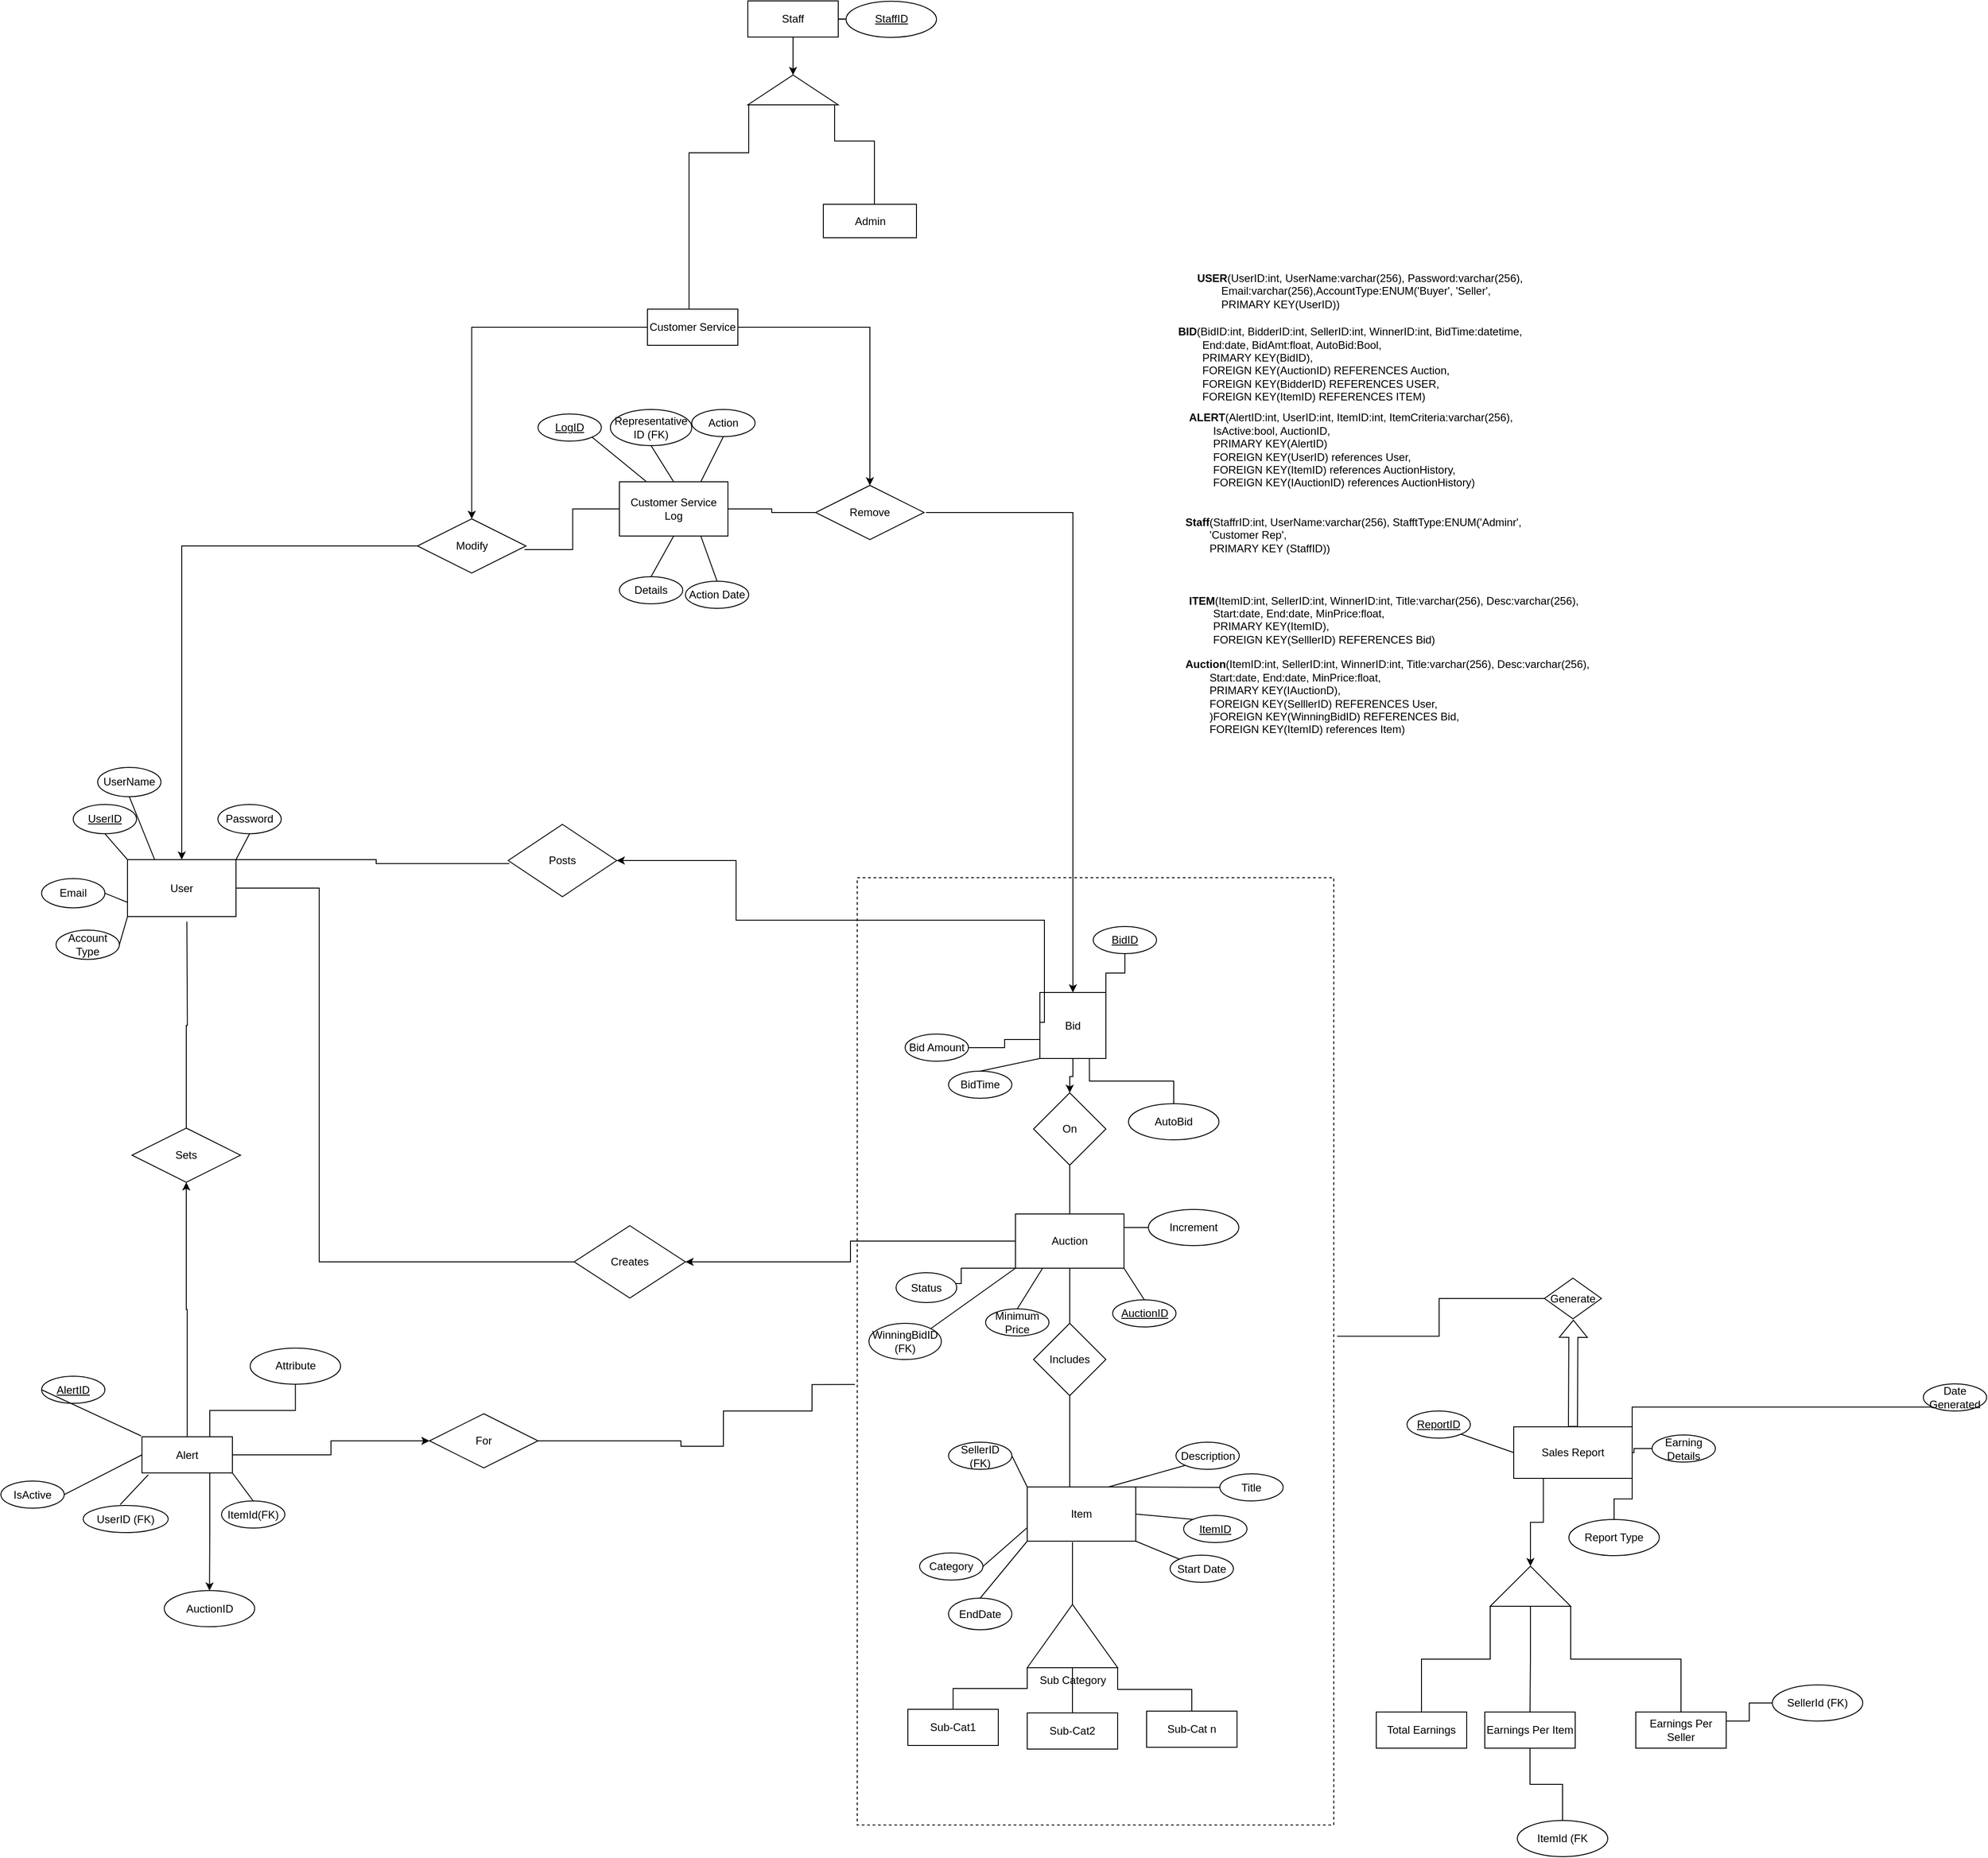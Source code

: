 <mxfile version="24.1.0" type="github">
  <diagram name="Page-1" id="uOJZ_3tTdW4th-i7hOvJ">
    <mxGraphModel dx="1429" dy="2563" grid="0" gridSize="10" guides="1" tooltips="1" connect="1" arrows="1" fold="1" page="1" pageScale="1" pageWidth="850" pageHeight="1100" math="0" shadow="0">
      <root>
        <mxCell id="0" />
        <mxCell id="1" parent="0" />
        <mxCell id="XEzbZRxbkvyP-NRLjkvZ-136" value="" style="verticalLabelPosition=bottom;verticalAlign=top;html=1;shape=mxgraph.basic.rect;fillColor2=none;strokeWidth=1;size=20;indent=5;fillColor=none;dashed=1;" parent="1" vertex="1">
          <mxGeometry x="310" y="-154" width="527" height="1048" as="geometry" />
        </mxCell>
        <mxCell id="j1qhZ2HC0AlBlO9P_FFu-2" style="edgeStyle=orthogonalEdgeStyle;rounded=0;orthogonalLoop=1;jettySize=auto;html=1;exitX=0.417;exitY=1.017;exitDx=0;exitDy=0;endArrow=none;endFill=0;entryX=0;entryY=0;entryDx=50;entryDy=0;entryPerimeter=0;exitPerimeter=0;" parent="1" source="BBo-fvt_Tt6ZGGIQ310o-14" target="j1qhZ2HC0AlBlO9P_FFu-5" edge="1">
          <mxGeometry relative="1" as="geometry">
            <mxPoint x="659" y="706" as="targetPoint" />
          </mxGeometry>
        </mxCell>
        <mxCell id="XEzbZRxbkvyP-NRLjkvZ-20" style="edgeStyle=orthogonalEdgeStyle;rounded=0;orthogonalLoop=1;jettySize=auto;html=1;exitX=0.5;exitY=0;exitDx=0;exitDy=0;entryX=0.5;entryY=1;entryDx=0;entryDy=0;endArrow=none;endFill=0;" parent="1" source="BBo-fvt_Tt6ZGGIQ310o-14" target="XEzbZRxbkvyP-NRLjkvZ-18" edge="1">
          <mxGeometry relative="1" as="geometry">
            <Array as="points">
              <mxPoint x="545" y="520" />
            </Array>
          </mxGeometry>
        </mxCell>
        <mxCell id="BBo-fvt_Tt6ZGGIQ310o-14" value="Item" style="rounded=0;whiteSpace=wrap;html=1;" parent="1" vertex="1">
          <mxGeometry x="498" y="520" width="120" height="60" as="geometry" />
        </mxCell>
        <mxCell id="XEzbZRxbkvyP-NRLjkvZ-17" style="edgeStyle=orthogonalEdgeStyle;rounded=0;orthogonalLoop=1;jettySize=auto;html=1;exitX=0.5;exitY=1;exitDx=0;exitDy=0;endArrow=none;endFill=0;" parent="1" source="BBo-fvt_Tt6ZGGIQ310o-16" target="XEzbZRxbkvyP-NRLjkvZ-18" edge="1">
          <mxGeometry relative="1" as="geometry">
            <mxPoint x="561" y="383" as="targetPoint" />
          </mxGeometry>
        </mxCell>
        <mxCell id="XEzbZRxbkvyP-NRLjkvZ-101" style="edgeStyle=orthogonalEdgeStyle;rounded=0;orthogonalLoop=1;jettySize=auto;html=1;exitX=0;exitY=0;exitDx=0;exitDy=0;endArrow=none;endFill=0;" parent="1" source="BBo-fvt_Tt6ZGGIQ310o-16" target="BBo-fvt_Tt6ZGGIQ310o-51" edge="1">
          <mxGeometry relative="1" as="geometry">
            <Array as="points">
              <mxPoint x="485" y="278" />
              <mxPoint x="425" y="278" />
              <mxPoint x="425" y="295" />
            </Array>
          </mxGeometry>
        </mxCell>
        <mxCell id="XEzbZRxbkvyP-NRLjkvZ-152" style="edgeStyle=orthogonalEdgeStyle;rounded=0;orthogonalLoop=1;jettySize=auto;html=1;exitX=1;exitY=0.25;exitDx=0;exitDy=0;endArrow=none;endFill=0;" parent="1" source="BBo-fvt_Tt6ZGGIQ310o-16" target="XEzbZRxbkvyP-NRLjkvZ-153" edge="1">
          <mxGeometry relative="1" as="geometry">
            <mxPoint x="682" y="233" as="targetPoint" />
          </mxGeometry>
        </mxCell>
        <mxCell id="XEzbZRxbkvyP-NRLjkvZ-159" style="edgeStyle=orthogonalEdgeStyle;rounded=0;orthogonalLoop=1;jettySize=auto;html=1;exitX=0;exitY=0.5;exitDx=0;exitDy=0;entryX=1;entryY=0.5;entryDx=0;entryDy=0;" parent="1" source="BBo-fvt_Tt6ZGGIQ310o-16" target="XEzbZRxbkvyP-NRLjkvZ-12" edge="1">
          <mxGeometry relative="1" as="geometry">
            <mxPoint x="132" y="284.667" as="targetPoint" />
          </mxGeometry>
        </mxCell>
        <mxCell id="BBo-fvt_Tt6ZGGIQ310o-16" value="Auction" style="rounded=0;whiteSpace=wrap;html=1;" parent="1" vertex="1">
          <mxGeometry x="485" y="218" width="120" height="60" as="geometry" />
        </mxCell>
        <mxCell id="XEzbZRxbkvyP-NRLjkvZ-130" style="edgeStyle=orthogonalEdgeStyle;rounded=0;orthogonalLoop=1;jettySize=auto;html=1;exitX=1;exitY=0.5;exitDx=0;exitDy=0;entryX=0;entryY=0.5;entryDx=0;entryDy=0;endArrow=none;endFill=0;" parent="1" source="BBo-fvt_Tt6ZGGIQ310o-19" target="XEzbZRxbkvyP-NRLjkvZ-73" edge="1">
          <mxGeometry relative="1" as="geometry" />
        </mxCell>
        <mxCell id="BBo-fvt_Tt6ZGGIQ310o-19" value="Customer Service Log" style="rounded=0;whiteSpace=wrap;html=1;" parent="1" vertex="1">
          <mxGeometry x="47" y="-592" width="120" height="60" as="geometry" />
        </mxCell>
        <mxCell id="XEzbZRxbkvyP-NRLjkvZ-105" style="edgeStyle=orthogonalEdgeStyle;rounded=0;orthogonalLoop=1;jettySize=auto;html=1;endArrow=none;endFill=0;exitX=1;exitY=1;exitDx=0;exitDy=0;" parent="1" source="BBo-fvt_Tt6ZGGIQ310o-20" target="XEzbZRxbkvyP-NRLjkvZ-106" edge="1">
          <mxGeometry relative="1" as="geometry">
            <mxPoint x="1213.99" y="483" as="targetPoint" />
          </mxGeometry>
        </mxCell>
        <mxCell id="XEzbZRxbkvyP-NRLjkvZ-110" style="edgeStyle=orthogonalEdgeStyle;rounded=0;orthogonalLoop=1;jettySize=auto;html=1;exitX=0.5;exitY=1;exitDx=0;exitDy=0;endArrow=none;endFill=0;" parent="1" source="XEzbZRxbkvyP-NRLjkvZ-121" target="XEzbZRxbkvyP-NRLjkvZ-111" edge="1">
          <mxGeometry relative="1" as="geometry">
            <mxPoint x="1197" y="386.667" as="targetPoint" />
          </mxGeometry>
        </mxCell>
        <mxCell id="XEzbZRxbkvyP-NRLjkvZ-112" style="edgeStyle=orthogonalEdgeStyle;rounded=0;orthogonalLoop=1;jettySize=auto;html=1;endArrow=none;endFill=0;exitX=1;exitY=0.25;exitDx=0;exitDy=0;" parent="1" source="XEzbZRxbkvyP-NRLjkvZ-124" target="XEzbZRxbkvyP-NRLjkvZ-113" edge="1">
          <mxGeometry relative="1" as="geometry">
            <mxPoint x="1221" y="462.667" as="targetPoint" />
            <mxPoint x="1284" y="785" as="sourcePoint" />
          </mxGeometry>
        </mxCell>
        <mxCell id="XEzbZRxbkvyP-NRLjkvZ-116" style="edgeStyle=orthogonalEdgeStyle;rounded=0;orthogonalLoop=1;jettySize=auto;html=1;exitX=0.25;exitY=1;exitDx=0;exitDy=0;" parent="1" source="BBo-fvt_Tt6ZGGIQ310o-20" target="XEzbZRxbkvyP-NRLjkvZ-117" edge="1">
          <mxGeometry relative="1" as="geometry">
            <mxPoint x="1049" y="642.667" as="targetPoint" />
          </mxGeometry>
        </mxCell>
        <mxCell id="BBo-fvt_Tt6ZGGIQ310o-20" value="Sales Report" style="rounded=0;whiteSpace=wrap;html=1;" parent="1" vertex="1">
          <mxGeometry x="1036" y="453.5" width="131.01" height="57" as="geometry" />
        </mxCell>
        <mxCell id="BBo-fvt_Tt6ZGGIQ310o-21" value="Start Date" style="ellipse;whiteSpace=wrap;html=1;" parent="1" vertex="1">
          <mxGeometry x="656" y="595.5" width="70" height="30" as="geometry" />
        </mxCell>
        <mxCell id="BBo-fvt_Tt6ZGGIQ310o-22" value="&lt;u&gt;BidID&lt;/u&gt;" style="ellipse;whiteSpace=wrap;html=1;" parent="1" vertex="1">
          <mxGeometry x="571" y="-100" width="70" height="30" as="geometry" />
        </mxCell>
        <mxCell id="BBo-fvt_Tt6ZGGIQ310o-23" value="EndDate" style="ellipse;whiteSpace=wrap;html=1;" parent="1" vertex="1">
          <mxGeometry x="411" y="643" width="70" height="35" as="geometry" />
        </mxCell>
        <mxCell id="XEzbZRxbkvyP-NRLjkvZ-160" style="edgeStyle=orthogonalEdgeStyle;rounded=0;orthogonalLoop=1;jettySize=auto;html=1;entryX=0;entryY=0.5;entryDx=0;entryDy=0;endArrow=none;endFill=0;" parent="1" source="BBo-fvt_Tt6ZGGIQ310o-25" target="XEzbZRxbkvyP-NRLjkvZ-7" edge="1">
          <mxGeometry relative="1" as="geometry">
            <Array as="points">
              <mxPoint x="473" y="34" />
              <mxPoint x="473" y="25" />
              <mxPoint x="512" y="25" />
            </Array>
          </mxGeometry>
        </mxCell>
        <mxCell id="BBo-fvt_Tt6ZGGIQ310o-25" value="Bid Amount" style="ellipse;whiteSpace=wrap;html=1;" parent="1" vertex="1">
          <mxGeometry x="363" y="19" width="70" height="30" as="geometry" />
        </mxCell>
        <mxCell id="BBo-fvt_Tt6ZGGIQ310o-27" value="BidTime" style="ellipse;whiteSpace=wrap;html=1;" parent="1" vertex="1">
          <mxGeometry x="411" y="60" width="70" height="30" as="geometry" />
        </mxCell>
        <mxCell id="BBo-fvt_Tt6ZGGIQ310o-28" value="Category" style="ellipse;whiteSpace=wrap;html=1;" parent="1" vertex="1">
          <mxGeometry x="379" y="593" width="70" height="30" as="geometry" />
        </mxCell>
        <mxCell id="BBo-fvt_Tt6ZGGIQ310o-29" value="Description" style="ellipse;whiteSpace=wrap;html=1;" parent="1" vertex="1">
          <mxGeometry x="662.5" y="470.5" width="70" height="30" as="geometry" />
        </mxCell>
        <mxCell id="BBo-fvt_Tt6ZGGIQ310o-30" value="Title" style="ellipse;whiteSpace=wrap;html=1;" parent="1" vertex="1">
          <mxGeometry x="711" y="505.5" width="70" height="30" as="geometry" />
        </mxCell>
        <mxCell id="BBo-fvt_Tt6ZGGIQ310o-31" value="&lt;u&gt;ItemID&lt;/u&gt;" style="ellipse;whiteSpace=wrap;html=1;" parent="1" vertex="1">
          <mxGeometry x="671" y="551.5" width="70" height="30" as="geometry" />
        </mxCell>
        <mxCell id="BBo-fvt_Tt6ZGGIQ310o-33" value="" style="endArrow=none;html=1;rounded=0;entryX=1;entryY=0.5;entryDx=0;entryDy=0;exitX=0;exitY=0.75;exitDx=0;exitDy=0;" parent="1" source="BBo-fvt_Tt6ZGGIQ310o-14" target="BBo-fvt_Tt6ZGGIQ310o-28" edge="1">
          <mxGeometry width="50" height="50" relative="1" as="geometry">
            <mxPoint x="278" y="556.5" as="sourcePoint" />
            <mxPoint x="328" y="506.5" as="targetPoint" />
          </mxGeometry>
        </mxCell>
        <mxCell id="BBo-fvt_Tt6ZGGIQ310o-35" value="" style="endArrow=none;html=1;rounded=0;exitX=1;exitY=0.5;exitDx=0;exitDy=0;entryX=0;entryY=0;entryDx=0;entryDy=0;" parent="1" source="BBo-fvt_Tt6ZGGIQ310o-14" target="BBo-fvt_Tt6ZGGIQ310o-31" edge="1">
          <mxGeometry width="50" height="50" relative="1" as="geometry">
            <mxPoint x="328" y="416.5" as="sourcePoint" />
            <mxPoint x="668" y="546.5" as="targetPoint" />
          </mxGeometry>
        </mxCell>
        <mxCell id="BBo-fvt_Tt6ZGGIQ310o-36" value="" style="endArrow=none;html=1;rounded=0;entryX=0;entryY=0.5;entryDx=0;entryDy=0;exitX=1;exitY=0;exitDx=0;exitDy=0;" parent="1" source="BBo-fvt_Tt6ZGGIQ310o-14" target="BBo-fvt_Tt6ZGGIQ310o-30" edge="1">
          <mxGeometry width="50" height="50" relative="1" as="geometry">
            <mxPoint x="358" y="416.5" as="sourcePoint" />
            <mxPoint x="303" y="396.5" as="targetPoint" />
          </mxGeometry>
        </mxCell>
        <mxCell id="BBo-fvt_Tt6ZGGIQ310o-37" value="" style="endArrow=none;html=1;rounded=0;entryX=0;entryY=1;entryDx=0;entryDy=0;exitX=0.75;exitY=0;exitDx=0;exitDy=0;" parent="1" source="BBo-fvt_Tt6ZGGIQ310o-14" target="BBo-fvt_Tt6ZGGIQ310o-29" edge="1">
          <mxGeometry width="50" height="50" relative="1" as="geometry">
            <mxPoint x="358" y="416.5" as="sourcePoint" />
            <mxPoint x="383" y="396.5" as="targetPoint" />
          </mxGeometry>
        </mxCell>
        <mxCell id="BBo-fvt_Tt6ZGGIQ310o-38" value="" style="endArrow=none;html=1;rounded=0;entryX=0.5;entryY=0;entryDx=0;entryDy=0;exitX=0;exitY=1;exitDx=0;exitDy=0;" parent="1" source="BBo-fvt_Tt6ZGGIQ310o-14" target="BBo-fvt_Tt6ZGGIQ310o-23" edge="1">
          <mxGeometry width="50" height="50" relative="1" as="geometry">
            <mxPoint x="582" y="593.5" as="sourcePoint" />
            <mxPoint x="438" y="446.5" as="targetPoint" />
          </mxGeometry>
        </mxCell>
        <mxCell id="BBo-fvt_Tt6ZGGIQ310o-39" value="" style="endArrow=none;html=1;rounded=0;entryX=0;entryY=0;entryDx=0;entryDy=0;exitX=1;exitY=1;exitDx=0;exitDy=0;" parent="1" source="BBo-fvt_Tt6ZGGIQ310o-14" target="BBo-fvt_Tt6ZGGIQ310o-21" edge="1">
          <mxGeometry width="50" height="50" relative="1" as="geometry">
            <mxPoint x="418" y="446.5" as="sourcePoint" />
            <mxPoint x="438" y="432.5" as="targetPoint" />
          </mxGeometry>
        </mxCell>
        <mxCell id="BBo-fvt_Tt6ZGGIQ310o-40" value="Minimum Price" style="ellipse;whiteSpace=wrap;html=1;" parent="1" vertex="1">
          <mxGeometry x="452" y="323" width="70" height="30" as="geometry" />
        </mxCell>
        <mxCell id="BBo-fvt_Tt6ZGGIQ310o-41" value="" style="endArrow=none;html=1;rounded=0;entryX=0.25;entryY=1;entryDx=0;entryDy=0;exitX=0.5;exitY=0;exitDx=0;exitDy=0;" parent="1" source="BBo-fvt_Tt6ZGGIQ310o-40" target="BBo-fvt_Tt6ZGGIQ310o-16" edge="1">
          <mxGeometry width="50" height="50" relative="1" as="geometry">
            <mxPoint x="505" y="428" as="sourcePoint" />
            <mxPoint x="438" y="432.5" as="targetPoint" />
          </mxGeometry>
        </mxCell>
        <mxCell id="BBo-fvt_Tt6ZGGIQ310o-42" value="SellerID (FK)" style="ellipse;whiteSpace=wrap;html=1;" parent="1" vertex="1">
          <mxGeometry x="411" y="470.5" width="70" height="30" as="geometry" />
        </mxCell>
        <mxCell id="BBo-fvt_Tt6ZGGIQ310o-44" value="" style="endArrow=none;html=1;rounded=0;entryX=1;entryY=0.5;entryDx=0;entryDy=0;exitX=0;exitY=0;exitDx=0;exitDy=0;" parent="1" source="BBo-fvt_Tt6ZGGIQ310o-14" target="BBo-fvt_Tt6ZGGIQ310o-42" edge="1">
          <mxGeometry width="50" height="50" relative="1" as="geometry">
            <mxPoint x="418" y="461.5" as="sourcePoint" />
            <mxPoint x="438" y="461.5" as="targetPoint" />
          </mxGeometry>
        </mxCell>
        <mxCell id="BBo-fvt_Tt6ZGGIQ310o-47" value="" style="endArrow=none;html=1;rounded=0;entryX=0;entryY=1;entryDx=0;entryDy=0;exitX=0.5;exitY=0;exitDx=0;exitDy=0;" parent="1" source="BBo-fvt_Tt6ZGGIQ310o-27" target="XEzbZRxbkvyP-NRLjkvZ-7" edge="1">
          <mxGeometry width="50" height="50" relative="1" as="geometry">
            <mxPoint x="539" y="227" as="sourcePoint" />
            <mxPoint x="579" y="117" as="targetPoint" />
          </mxGeometry>
        </mxCell>
        <mxCell id="BBo-fvt_Tt6ZGGIQ310o-51" value="Status" style="ellipse;whiteSpace=wrap;html=1;" parent="1" vertex="1">
          <mxGeometry x="353" y="283" width="67" height="33" as="geometry" />
        </mxCell>
        <mxCell id="BBo-fvt_Tt6ZGGIQ310o-53" value="&lt;u&gt;AuctionID&lt;/u&gt;" style="ellipse;whiteSpace=wrap;html=1;" parent="1" vertex="1">
          <mxGeometry x="592.5" y="313" width="70" height="30" as="geometry" />
        </mxCell>
        <mxCell id="BBo-fvt_Tt6ZGGIQ310o-54" value="IsActive" style="ellipse;whiteSpace=wrap;html=1;" parent="1" vertex="1">
          <mxGeometry x="-637" y="513.5" width="70" height="30" as="geometry" />
        </mxCell>
        <mxCell id="BBo-fvt_Tt6ZGGIQ310o-55" value="ItemId(FK)" style="ellipse;whiteSpace=wrap;html=1;" parent="1" vertex="1">
          <mxGeometry x="-393" y="535.5" width="70" height="30" as="geometry" />
        </mxCell>
        <mxCell id="BBo-fvt_Tt6ZGGIQ310o-56" value="UserID (FK)" style="ellipse;whiteSpace=wrap;html=1;" parent="1" vertex="1">
          <mxGeometry x="-546" y="540.5" width="94" height="30" as="geometry" />
        </mxCell>
        <mxCell id="BBo-fvt_Tt6ZGGIQ310o-57" value="&lt;u&gt;AlertID&lt;/u&gt;" style="ellipse;whiteSpace=wrap;html=1;" parent="1" vertex="1">
          <mxGeometry x="-592" y="397.5" width="70" height="30" as="geometry" />
        </mxCell>
        <mxCell id="BBo-fvt_Tt6ZGGIQ310o-58" value="" style="endArrow=none;html=1;rounded=0;exitX=1;exitY=0.5;exitDx=0;exitDy=0;entryX=0;entryY=0.5;entryDx=0;entryDy=0;" parent="1" source="BBo-fvt_Tt6ZGGIQ310o-54" target="XEzbZRxbkvyP-NRLjkvZ-36" edge="1">
          <mxGeometry width="50" height="50" relative="1" as="geometry">
            <mxPoint x="179" y="484.5" as="sourcePoint" />
            <mxPoint x="19" y="561.5" as="targetPoint" />
          </mxGeometry>
        </mxCell>
        <mxCell id="BBo-fvt_Tt6ZGGIQ310o-59" value="" style="endArrow=none;html=1;rounded=0;exitX=0;exitY=0.5;exitDx=0;exitDy=0;" parent="1" source="BBo-fvt_Tt6ZGGIQ310o-57" edge="1">
          <mxGeometry width="50" height="50" relative="1" as="geometry">
            <mxPoint x="-110" y="772" as="sourcePoint" />
            <mxPoint x="-482" y="463.5" as="targetPoint" />
          </mxGeometry>
        </mxCell>
        <mxCell id="BBo-fvt_Tt6ZGGIQ310o-60" value="" style="endArrow=none;html=1;rounded=0;entryX=0.07;entryY=1.05;entryDx=0;entryDy=0;exitX=0.436;exitY=-0.033;exitDx=0;exitDy=0;entryPerimeter=0;exitPerimeter=0;" parent="1" source="BBo-fvt_Tt6ZGGIQ310o-56" target="XEzbZRxbkvyP-NRLjkvZ-36" edge="1">
          <mxGeometry width="50" height="50" relative="1" as="geometry">
            <mxPoint x="-96" y="744" as="sourcePoint" />
            <mxPoint x="-119" y="609.5" as="targetPoint" />
          </mxGeometry>
        </mxCell>
        <mxCell id="BBo-fvt_Tt6ZGGIQ310o-61" value="" style="endArrow=none;html=1;rounded=0;entryX=1;entryY=1;entryDx=0;entryDy=0;exitX=0.5;exitY=0;exitDx=0;exitDy=0;" parent="1" source="BBo-fvt_Tt6ZGGIQ310o-55" target="XEzbZRxbkvyP-NRLjkvZ-36" edge="1">
          <mxGeometry width="50" height="50" relative="1" as="geometry">
            <mxPoint x="-77" y="662.5" as="sourcePoint" />
            <mxPoint x="-159" y="637.5" as="targetPoint" />
          </mxGeometry>
        </mxCell>
        <mxCell id="BBo-fvt_Tt6ZGGIQ310o-62" value="" style="endArrow=none;html=1;rounded=0;entryX=0.5;entryY=0;entryDx=0;entryDy=0;exitX=1;exitY=1;exitDx=0;exitDy=0;" parent="1" source="BBo-fvt_Tt6ZGGIQ310o-16" target="BBo-fvt_Tt6ZGGIQ310o-53" edge="1">
          <mxGeometry width="50" height="50" relative="1" as="geometry">
            <mxPoint x="767" y="385" as="sourcePoint" />
            <mxPoint x="817" y="335" as="targetPoint" />
          </mxGeometry>
        </mxCell>
        <mxCell id="BBo-fvt_Tt6ZGGIQ310o-65" value="WinningBidID (FK)" style="ellipse;whiteSpace=wrap;html=1;" parent="1" vertex="1">
          <mxGeometry x="323" y="339" width="80" height="40" as="geometry" />
        </mxCell>
        <mxCell id="BBo-fvt_Tt6ZGGIQ310o-66" value="" style="endArrow=none;html=1;rounded=0;entryX=1;entryY=0;entryDx=0;entryDy=0;exitX=0;exitY=1;exitDx=0;exitDy=0;" parent="1" source="BBo-fvt_Tt6ZGGIQ310o-16" target="BBo-fvt_Tt6ZGGIQ310o-65" edge="1">
          <mxGeometry width="50" height="50" relative="1" as="geometry">
            <mxPoint x="837" y="325" as="sourcePoint" />
            <mxPoint x="512" y="328" as="targetPoint" />
          </mxGeometry>
        </mxCell>
        <mxCell id="XEzbZRxbkvyP-NRLjkvZ-129" style="edgeStyle=orthogonalEdgeStyle;rounded=0;orthogonalLoop=1;jettySize=auto;html=1;exitX=0;exitY=1;exitDx=0;exitDy=0;entryX=1;entryY=0;entryDx=0;entryDy=0;endArrow=none;endFill=0;" parent="1" source="BBo-fvt_Tt6ZGGIQ310o-74" target="BBo-fvt_Tt6ZGGIQ310o-20" edge="1">
          <mxGeometry relative="1" as="geometry">
            <mxPoint x="1578.667" y="655.333" as="targetPoint" />
          </mxGeometry>
        </mxCell>
        <mxCell id="BBo-fvt_Tt6ZGGIQ310o-74" value="Date Generated" style="ellipse;whiteSpace=wrap;html=1;" parent="1" vertex="1">
          <mxGeometry x="1489" y="406" width="70" height="30" as="geometry" />
        </mxCell>
        <mxCell id="BBo-fvt_Tt6ZGGIQ310o-75" value="&lt;u&gt;ReportID&lt;/u&gt;" style="ellipse;whiteSpace=wrap;html=1;" parent="1" vertex="1">
          <mxGeometry x="918" y="436" width="70" height="30" as="geometry" />
        </mxCell>
        <mxCell id="XEzbZRxbkvyP-NRLjkvZ-125" style="edgeStyle=orthogonalEdgeStyle;rounded=0;orthogonalLoop=1;jettySize=auto;html=1;entryX=1;entryY=0.5;entryDx=0;entryDy=0;endArrow=none;endFill=0;" parent="1" source="BBo-fvt_Tt6ZGGIQ310o-76" target="BBo-fvt_Tt6ZGGIQ310o-20" edge="1">
          <mxGeometry relative="1" as="geometry" />
        </mxCell>
        <mxCell id="BBo-fvt_Tt6ZGGIQ310o-76" value="Earning Details" style="ellipse;whiteSpace=wrap;html=1;" parent="1" vertex="1">
          <mxGeometry x="1189" y="462.5" width="70" height="30" as="geometry" />
        </mxCell>
        <mxCell id="BBo-fvt_Tt6ZGGIQ310o-77" value="" style="endArrow=none;html=1;rounded=0;entryX=1;entryY=1;entryDx=0;entryDy=0;exitX=0;exitY=0.5;exitDx=0;exitDy=0;" parent="1" source="BBo-fvt_Tt6ZGGIQ310o-20" target="BBo-fvt_Tt6ZGGIQ310o-75" edge="1">
          <mxGeometry width="50" height="50" relative="1" as="geometry">
            <mxPoint x="1013.99" y="483" as="sourcePoint" />
            <mxPoint x="960" y="465" as="targetPoint" />
          </mxGeometry>
        </mxCell>
        <mxCell id="BBo-fvt_Tt6ZGGIQ310o-81" value="Action" style="ellipse;whiteSpace=wrap;html=1;" parent="1" vertex="1">
          <mxGeometry x="127" y="-672" width="70" height="30" as="geometry" />
        </mxCell>
        <mxCell id="BBo-fvt_Tt6ZGGIQ310o-82" value="Representative ID (FK)" style="ellipse;whiteSpace=wrap;html=1;" parent="1" vertex="1">
          <mxGeometry x="37" y="-672" width="90" height="40" as="geometry" />
        </mxCell>
        <mxCell id="BBo-fvt_Tt6ZGGIQ310o-83" value="&lt;u&gt;LogID&lt;/u&gt;" style="ellipse;whiteSpace=wrap;html=1;" parent="1" vertex="1">
          <mxGeometry x="-43" y="-667" width="70" height="30" as="geometry" />
        </mxCell>
        <mxCell id="BBo-fvt_Tt6ZGGIQ310o-84" value="Details" style="ellipse;whiteSpace=wrap;html=1;" parent="1" vertex="1">
          <mxGeometry x="47" y="-487" width="70" height="30" as="geometry" />
        </mxCell>
        <mxCell id="BBo-fvt_Tt6ZGGIQ310o-85" value="Action Date" style="ellipse;whiteSpace=wrap;html=1;" parent="1" vertex="1">
          <mxGeometry x="120" y="-482" width="70" height="30" as="geometry" />
        </mxCell>
        <mxCell id="BBo-fvt_Tt6ZGGIQ310o-86" value="" style="endArrow=none;html=1;rounded=0;entryX=0.5;entryY=1;entryDx=0;entryDy=0;exitX=0.5;exitY=0;exitDx=0;exitDy=0;" parent="1" source="BBo-fvt_Tt6ZGGIQ310o-84" target="BBo-fvt_Tt6ZGGIQ310o-19" edge="1">
          <mxGeometry width="50" height="50" relative="1" as="geometry">
            <mxPoint x="-53" y="-497" as="sourcePoint" />
            <mxPoint x="-3" y="-547" as="targetPoint" />
          </mxGeometry>
        </mxCell>
        <mxCell id="BBo-fvt_Tt6ZGGIQ310o-87" value="" style="endArrow=none;html=1;rounded=0;entryX=0.75;entryY=1;entryDx=0;entryDy=0;exitX=0.5;exitY=0;exitDx=0;exitDy=0;" parent="1" source="BBo-fvt_Tt6ZGGIQ310o-85" target="BBo-fvt_Tt6ZGGIQ310o-19" edge="1">
          <mxGeometry width="50" height="50" relative="1" as="geometry">
            <mxPoint x="37" y="-557" as="sourcePoint" />
            <mxPoint x="57" y="-552" as="targetPoint" />
          </mxGeometry>
        </mxCell>
        <mxCell id="BBo-fvt_Tt6ZGGIQ310o-88" value="" style="endArrow=none;html=1;rounded=0;entryX=0.25;entryY=0;entryDx=0;entryDy=0;exitX=1;exitY=1;exitDx=0;exitDy=0;" parent="1" source="BBo-fvt_Tt6ZGGIQ310o-83" target="BBo-fvt_Tt6ZGGIQ310o-19" edge="1">
          <mxGeometry width="50" height="50" relative="1" as="geometry">
            <mxPoint x="37" y="-597" as="sourcePoint" />
            <mxPoint x="57" y="-582" as="targetPoint" />
          </mxGeometry>
        </mxCell>
        <mxCell id="BBo-fvt_Tt6ZGGIQ310o-89" value="" style="endArrow=none;html=1;rounded=0;entryX=0.5;entryY=0;entryDx=0;entryDy=0;exitX=0.5;exitY=1;exitDx=0;exitDy=0;" parent="1" source="BBo-fvt_Tt6ZGGIQ310o-82" target="BBo-fvt_Tt6ZGGIQ310o-19" edge="1">
          <mxGeometry width="50" height="50" relative="1" as="geometry">
            <mxPoint x="27" y="-631" as="sourcePoint" />
            <mxPoint x="87" y="-582" as="targetPoint" />
          </mxGeometry>
        </mxCell>
        <mxCell id="BBo-fvt_Tt6ZGGIQ310o-90" value="" style="endArrow=none;html=1;rounded=0;entryX=0.75;entryY=0;entryDx=0;entryDy=0;exitX=0.5;exitY=1;exitDx=0;exitDy=0;" parent="1" source="BBo-fvt_Tt6ZGGIQ310o-81" target="BBo-fvt_Tt6ZGGIQ310o-19" edge="1">
          <mxGeometry width="50" height="50" relative="1" as="geometry">
            <mxPoint x="92" y="-622" as="sourcePoint" />
            <mxPoint x="117" y="-582" as="targetPoint" />
          </mxGeometry>
        </mxCell>
        <mxCell id="frw_D5HhV09Jrf7qXdkJ-1" value="&lt;b&gt;USER&lt;/b&gt;(UserID:int, UserName:varchar(256), Password:varchar(256), &lt;span style=&quot;white-space: pre;&quot;&gt;&#x9;&lt;/span&gt;Email:varchar(256),AccountType:ENUM(&#39;Buyer&#39;, &#39;Seller&#39;,&lt;div&gt;&lt;span style=&quot;white-space: pre;&quot;&gt;&#x9;&lt;/span&gt;PRIMARY KEY(UserID))&lt;/div&gt;" style="text;html=1;align=left;verticalAlign=middle;whiteSpace=wrap;rounded=0;" parent="1" vertex="1">
          <mxGeometry x="684" y="-828" width="415" height="50" as="geometry" />
        </mxCell>
        <mxCell id="frw_D5HhV09Jrf7qXdkJ-2" value="" style="group" parent="1" vertex="1" connectable="0">
          <mxGeometry x="-587" y="-235" width="260" height="124" as="geometry" />
        </mxCell>
        <mxCell id="BBo-fvt_Tt6ZGGIQ310o-1" value="User" style="rounded=0;whiteSpace=wrap;html=1;" parent="frw_D5HhV09Jrf7qXdkJ-2" vertex="1">
          <mxGeometry x="90" y="61" width="120" height="63" as="geometry" />
        </mxCell>
        <mxCell id="BBo-fvt_Tt6ZGGIQ310o-2" value="&lt;u&gt;UserID&lt;/u&gt;" style="ellipse;whiteSpace=wrap;html=1;" parent="frw_D5HhV09Jrf7qXdkJ-2" vertex="1">
          <mxGeometry x="30" width="70" height="32.348" as="geometry" />
        </mxCell>
        <mxCell id="BBo-fvt_Tt6ZGGIQ310o-4" value="Password" style="ellipse;whiteSpace=wrap;html=1;" parent="frw_D5HhV09Jrf7qXdkJ-2" vertex="1">
          <mxGeometry x="190" width="70" height="32.348" as="geometry" />
        </mxCell>
        <mxCell id="BBo-fvt_Tt6ZGGIQ310o-5" value="Email" style="ellipse;whiteSpace=wrap;html=1;" parent="frw_D5HhV09Jrf7qXdkJ-2" vertex="1">
          <mxGeometry x="-5" y="82.0" width="70" height="32.348" as="geometry" />
        </mxCell>
        <mxCell id="BBo-fvt_Tt6ZGGIQ310o-10" value="" style="endArrow=none;html=1;rounded=0;exitX=1;exitY=0.5;exitDx=0;exitDy=0;entryX=0;entryY=0.75;entryDx=0;entryDy=0;" parent="frw_D5HhV09Jrf7qXdkJ-2" source="BBo-fvt_Tt6ZGGIQ310o-5" target="BBo-fvt_Tt6ZGGIQ310o-1" edge="1">
          <mxGeometry width="50" height="50" relative="1" as="geometry">
            <mxPoint x="80" y="113.217" as="sourcePoint" />
            <mxPoint x="95" y="97.043" as="targetPoint" />
          </mxGeometry>
        </mxCell>
        <mxCell id="BBo-fvt_Tt6ZGGIQ310o-11" value="" style="endArrow=none;html=1;rounded=0;exitX=0.5;exitY=1;exitDx=0;exitDy=0;entryX=0;entryY=0;entryDx=0;entryDy=0;" parent="frw_D5HhV09Jrf7qXdkJ-2" source="BBo-fvt_Tt6ZGGIQ310o-2" target="BBo-fvt_Tt6ZGGIQ310o-1" edge="1">
          <mxGeometry width="50" height="50" relative="1" as="geometry">
            <mxPoint x="80" y="70.087" as="sourcePoint" />
            <mxPoint x="95" y="97.043" as="targetPoint" />
          </mxGeometry>
        </mxCell>
        <mxCell id="BBo-fvt_Tt6ZGGIQ310o-13" value="" style="endArrow=none;html=1;rounded=0;exitX=0.5;exitY=1;exitDx=0;exitDy=0;entryX=1;entryY=0;entryDx=0;entryDy=0;" parent="frw_D5HhV09Jrf7qXdkJ-2" source="BBo-fvt_Tt6ZGGIQ310o-4" target="BBo-fvt_Tt6ZGGIQ310o-1" edge="1">
          <mxGeometry width="50" height="50" relative="1" as="geometry">
            <mxPoint x="155" y="43.13" as="sourcePoint" />
            <mxPoint x="180" y="53.913" as="targetPoint" />
          </mxGeometry>
        </mxCell>
        <mxCell id="frw_D5HhV09Jrf7qXdkJ-3" value="&lt;b&gt;ITEM&lt;/b&gt;(ItemID:int, SellerID:int, WinnerID:int, Title:varchar(256&lt;span style=&quot;background-color: initial;&quot;&gt;),&amp;nbsp;&lt;/span&gt;Desc:varchar(256&lt;span style=&quot;background-color: initial;&quot;&gt;), &lt;span style=&quot;white-space: pre;&quot;&gt;&#x9;&lt;/span&gt;Start:date, End:date, MinPrice:float,&lt;/span&gt;&lt;div&gt;&lt;span style=&quot;background-color: initial;&quot;&gt;&lt;span style=&quot;white-space: pre;&quot;&gt;&#x9;&lt;/span&gt;PRIMARY KEY(ItemID),&lt;/span&gt;&lt;/div&gt;&lt;div&gt;&lt;span style=&quot;background-color: initial;&quot;&gt;&lt;span style=&quot;white-space: pre;&quot;&gt;&#x9;&lt;/span&gt;FOREIGN KEY(SelllerID) REFERENCES Bid)&lt;/span&gt;&lt;/div&gt;&lt;div&gt;&lt;span style=&quot;background-color: initial;&quot;&gt;&lt;br&gt;&lt;/span&gt;&lt;/div&gt;" style="text;html=1;align=left;verticalAlign=middle;whiteSpace=wrap;rounded=0;" parent="1" vertex="1">
          <mxGeometry x="675" y="-457" width="450.5" height="50" as="geometry" />
        </mxCell>
        <mxCell id="frw_D5HhV09Jrf7qXdkJ-11" value="&lt;b&gt;BID&lt;/b&gt;(BidID:int, BidderID:int,&amp;nbsp;SellerID:int, WinnerID:int, &lt;span style=&quot;background-color: initial;&quot;&gt;BidTime:datetime, &lt;span style=&quot;white-space: pre;&quot;&gt;&#x9;&lt;/span&gt;End:date, BidAmt:float, AutoBid:Bool,&lt;/span&gt;&lt;div&gt;&lt;span style=&quot;background-color: initial;&quot;&gt;&lt;span style=&quot;white-space: pre;&quot;&gt;&#x9;&lt;/span&gt;PRIMARY KEY(BidID),&lt;/span&gt;&lt;/div&gt;&lt;div&gt;&lt;span style=&quot;background-color: initial;&quot;&gt;&lt;span style=&quot;white-space: pre;&quot;&gt;&#x9;&lt;/span&gt;FOREIGN KEY(AuctionID) REFERENCES Auction,&amp;nbsp;&lt;/span&gt;&lt;/div&gt;&lt;div&gt;&lt;span style=&quot;background-color: initial;&quot;&gt;&lt;span style=&quot;white-space: pre;&quot;&gt;&#x9;&lt;/span&gt;FOREIGN KEY(BidderID) REFERENCES USER,&lt;/span&gt;&lt;/div&gt;&lt;div&gt;&lt;span style=&quot;background-color: initial;&quot;&gt;&lt;span style=&quot;white-space: pre;&quot;&gt;&#x9;&lt;/span&gt;FOREIGN KEY(ItemID) REFERENCES ITEM)&lt;/span&gt;&lt;/div&gt;&lt;div&gt;&lt;span style=&quot;background-color: initial;&quot;&gt;&lt;br&gt;&lt;/span&gt;&lt;/div&gt;" style="text;html=1;align=left;verticalAlign=middle;whiteSpace=wrap;rounded=0;" parent="1" vertex="1">
          <mxGeometry x="662.5" y="-740" width="395" height="50" as="geometry" />
        </mxCell>
        <mxCell id="Agbz9A7Q1Nn0gNZncGpz-1" value="Generate" style="rhombus;whiteSpace=wrap;html=1;" parent="1" vertex="1">
          <mxGeometry x="1070" y="289" width="63" height="45" as="geometry" />
        </mxCell>
        <mxCell id="j1qhZ2HC0AlBlO9P_FFu-7" style="edgeStyle=orthogonalEdgeStyle;rounded=0;orthogonalLoop=1;jettySize=auto;html=1;exitX=0;exitY=1;exitDx=0;exitDy=0;exitPerimeter=0;endArrow=none;endFill=0;entryX=0.5;entryY=0;entryDx=0;entryDy=0;" parent="1" source="j1qhZ2HC0AlBlO9P_FFu-5" target="j1qhZ2HC0AlBlO9P_FFu-8" edge="1">
          <mxGeometry relative="1" as="geometry">
            <mxPoint x="498" y="821" as="targetPoint" />
          </mxGeometry>
        </mxCell>
        <mxCell id="Agbz9A7Q1Nn0gNZncGpz-6" value="" style="shape=flexArrow;endArrow=classic;html=1;rounded=0;exitX=0.5;exitY=0;exitDx=0;exitDy=0;" parent="1" source="BBo-fvt_Tt6ZGGIQ310o-20" edge="1">
          <mxGeometry width="50" height="50" relative="1" as="geometry">
            <mxPoint x="949.99" y="181" as="sourcePoint" />
            <mxPoint x="1102" y="335" as="targetPoint" />
          </mxGeometry>
        </mxCell>
        <mxCell id="j1qhZ2HC0AlBlO9P_FFu-10" style="edgeStyle=orthogonalEdgeStyle;rounded=0;orthogonalLoop=1;jettySize=auto;html=1;exitX=0.5;exitY=1;exitDx=0;exitDy=0;exitPerimeter=0;entryX=0.5;entryY=0;entryDx=0;entryDy=0;endArrow=none;endFill=0;" parent="1" source="j1qhZ2HC0AlBlO9P_FFu-5" target="j1qhZ2HC0AlBlO9P_FFu-9" edge="1">
          <mxGeometry relative="1" as="geometry" />
        </mxCell>
        <mxCell id="j1qhZ2HC0AlBlO9P_FFu-11" style="edgeStyle=orthogonalEdgeStyle;rounded=0;orthogonalLoop=1;jettySize=auto;html=1;exitX=1;exitY=1;exitDx=0;exitDy=0;exitPerimeter=0;endArrow=none;endFill=0;" parent="1" source="j1qhZ2HC0AlBlO9P_FFu-5" target="j1qhZ2HC0AlBlO9P_FFu-12" edge="1">
          <mxGeometry relative="1" as="geometry">
            <mxPoint x="802" y="794" as="targetPoint" />
          </mxGeometry>
        </mxCell>
        <mxCell id="j1qhZ2HC0AlBlO9P_FFu-5" value="Sub Category" style="verticalLabelPosition=bottom;verticalAlign=top;html=1;shape=mxgraph.basic.acute_triangle;dx=0.5;" parent="1" vertex="1">
          <mxGeometry x="498" y="650" width="100" height="70" as="geometry" />
        </mxCell>
        <mxCell id="j1qhZ2HC0AlBlO9P_FFu-8" value="Sub-Cat1" style="whiteSpace=wrap;html=1;align=center;" parent="1" vertex="1">
          <mxGeometry x="366" y="766" width="100" height="40" as="geometry" />
        </mxCell>
        <mxCell id="j1qhZ2HC0AlBlO9P_FFu-9" value="Sub-Cat2" style="whiteSpace=wrap;html=1;align=center;" parent="1" vertex="1">
          <mxGeometry x="498" y="770" width="100" height="40" as="geometry" />
        </mxCell>
        <mxCell id="j1qhZ2HC0AlBlO9P_FFu-12" value="Sub-Cat n" style="whiteSpace=wrap;html=1;align=center;" parent="1" vertex="1">
          <mxGeometry x="630" y="768" width="100" height="40" as="geometry" />
        </mxCell>
        <mxCell id="j1qhZ2HC0AlBlO9P_FFu-13" value="&lt;b&gt;ALERT&lt;/b&gt;(AlertID:int, UserID:int, ItemID:int, ItemCriteria:varchar(256), &lt;span style=&quot;white-space: pre;&quot;&gt;&#x9;&lt;/span&gt;IsActive:bool, AuctionID,&lt;div&gt;&lt;span style=&quot;white-space: pre;&quot;&gt;&#x9;&lt;/span&gt;PRIMARY KEY(AlertID)&lt;/div&gt;&lt;div&gt;&lt;span style=&quot;white-space: pre;&quot;&gt;&#x9;&lt;/span&gt;FOREIGN KEY(UserID) references User,&lt;/div&gt;&lt;div&gt;&lt;span style=&quot;white-space: pre;&quot;&gt;&#x9;&lt;/span&gt;FOREIGN KEY(ItemID) references AuctionHistory,&lt;/div&gt;&lt;div&gt;&lt;span style=&quot;white-space: pre;&quot;&gt;&#x9;&lt;/span&gt;&lt;span style=&quot;background-color: initial;&quot;&gt;FOREIGN KEY(IAuctionID) references AuctionHistory&lt;/span&gt;&lt;span style=&quot;background-color: initial;&quot;&gt;)&lt;/span&gt;&lt;/div&gt;" style="text;html=1;align=left;verticalAlign=middle;whiteSpace=wrap;rounded=0;" parent="1" vertex="1">
          <mxGeometry x="675" y="-652" width="415" height="50" as="geometry" />
        </mxCell>
        <mxCell id="XEzbZRxbkvyP-NRLjkvZ-4" value="Posts" style="rhombus;whiteSpace=wrap;html=1;" parent="1" vertex="1">
          <mxGeometry x="-76" y="-213" width="120" height="80" as="geometry" />
        </mxCell>
        <mxCell id="XEzbZRxbkvyP-NRLjkvZ-14" style="edgeStyle=orthogonalEdgeStyle;rounded=0;orthogonalLoop=1;jettySize=auto;html=1;" parent="1" source="XEzbZRxbkvyP-NRLjkvZ-7" target="XEzbZRxbkvyP-NRLjkvZ-15" edge="1">
          <mxGeometry relative="1" as="geometry">
            <mxPoint x="545" y="124" as="targetPoint" />
          </mxGeometry>
        </mxCell>
        <mxCell id="XEzbZRxbkvyP-NRLjkvZ-97" style="edgeStyle=orthogonalEdgeStyle;rounded=0;orthogonalLoop=1;jettySize=auto;html=1;exitX=1;exitY=0;exitDx=0;exitDy=0;endArrow=none;endFill=0;" parent="1" source="XEzbZRxbkvyP-NRLjkvZ-7" target="BBo-fvt_Tt6ZGGIQ310o-22" edge="1">
          <mxGeometry relative="1" as="geometry" />
        </mxCell>
        <mxCell id="XEzbZRxbkvyP-NRLjkvZ-146" style="edgeStyle=orthogonalEdgeStyle;rounded=0;orthogonalLoop=1;jettySize=auto;html=1;exitX=0.75;exitY=1;exitDx=0;exitDy=0;endArrow=none;endFill=0;" parent="1" source="XEzbZRxbkvyP-NRLjkvZ-7" target="XEzbZRxbkvyP-NRLjkvZ-147" edge="1">
          <mxGeometry relative="1" as="geometry">
            <mxPoint x="617" y="94.667" as="targetPoint" />
          </mxGeometry>
        </mxCell>
        <mxCell id="XEzbZRxbkvyP-NRLjkvZ-7" value="Bid" style="whiteSpace=wrap;html=1;aspect=fixed;" parent="1" vertex="1">
          <mxGeometry x="512" y="-27" width="73" height="73" as="geometry" />
        </mxCell>
        <mxCell id="XEzbZRxbkvyP-NRLjkvZ-8" style="edgeStyle=orthogonalEdgeStyle;rounded=0;orthogonalLoop=1;jettySize=auto;html=1;entryX=1;entryY=0.5;entryDx=0;entryDy=0;exitX=0;exitY=0.5;exitDx=0;exitDy=0;" parent="1" source="XEzbZRxbkvyP-NRLjkvZ-7" target="XEzbZRxbkvyP-NRLjkvZ-4" edge="1">
          <mxGeometry relative="1" as="geometry">
            <mxPoint x="549" y="-29" as="sourcePoint" />
            <Array as="points">
              <mxPoint x="512" y="6" />
              <mxPoint x="517" y="6" />
              <mxPoint x="517" y="-107" />
              <mxPoint x="176" y="-107" />
              <mxPoint x="176" y="-173" />
            </Array>
          </mxGeometry>
        </mxCell>
        <mxCell id="XEzbZRxbkvyP-NRLjkvZ-12" value="Creates" style="rhombus;whiteSpace=wrap;html=1;" parent="1" vertex="1">
          <mxGeometry x="-3" y="231" width="123" height="80" as="geometry" />
        </mxCell>
        <mxCell id="XEzbZRxbkvyP-NRLjkvZ-13" style="edgeStyle=orthogonalEdgeStyle;rounded=0;orthogonalLoop=1;jettySize=auto;html=1;exitX=1;exitY=0.5;exitDx=0;exitDy=0;entryX=0;entryY=0.5;entryDx=0;entryDy=0;endArrow=none;endFill=0;" parent="1" source="BBo-fvt_Tt6ZGGIQ310o-1" target="XEzbZRxbkvyP-NRLjkvZ-12" edge="1">
          <mxGeometry relative="1" as="geometry">
            <Array as="points">
              <mxPoint x="-285" y="-142" />
              <mxPoint x="-285" y="271" />
            </Array>
          </mxGeometry>
        </mxCell>
        <mxCell id="XEzbZRxbkvyP-NRLjkvZ-16" style="edgeStyle=orthogonalEdgeStyle;rounded=0;orthogonalLoop=1;jettySize=auto;html=1;exitX=0.5;exitY=1;exitDx=0;exitDy=0;entryX=0.5;entryY=0;entryDx=0;entryDy=0;endArrow=none;endFill=0;" parent="1" source="XEzbZRxbkvyP-NRLjkvZ-15" target="BBo-fvt_Tt6ZGGIQ310o-16" edge="1">
          <mxGeometry relative="1" as="geometry" />
        </mxCell>
        <mxCell id="XEzbZRxbkvyP-NRLjkvZ-15" value="On" style="rhombus;whiteSpace=wrap;html=1;" parent="1" vertex="1">
          <mxGeometry x="505" y="84" width="80" height="80" as="geometry" />
        </mxCell>
        <mxCell id="XEzbZRxbkvyP-NRLjkvZ-18" value="Includes" style="rhombus;whiteSpace=wrap;html=1;" parent="1" vertex="1">
          <mxGeometry x="505" y="339" width="80" height="80" as="geometry" />
        </mxCell>
        <mxCell id="XEzbZRxbkvyP-NRLjkvZ-38" style="edgeStyle=orthogonalEdgeStyle;rounded=0;orthogonalLoop=1;jettySize=auto;html=1;exitX=0.5;exitY=0;exitDx=0;exitDy=0;entryX=0.5;entryY=1;entryDx=0;entryDy=0;" parent="1" source="XEzbZRxbkvyP-NRLjkvZ-36" target="XEzbZRxbkvyP-NRLjkvZ-39" edge="1">
          <mxGeometry relative="1" as="geometry">
            <mxPoint x="-335" y="153" as="targetPoint" />
          </mxGeometry>
        </mxCell>
        <mxCell id="XEzbZRxbkvyP-NRLjkvZ-41" style="edgeStyle=orthogonalEdgeStyle;rounded=0;orthogonalLoop=1;jettySize=auto;html=1;entryX=0;entryY=0.5;entryDx=0;entryDy=0;" parent="1" source="XEzbZRxbkvyP-NRLjkvZ-36" target="XEzbZRxbkvyP-NRLjkvZ-42" edge="1">
          <mxGeometry relative="1" as="geometry">
            <mxPoint x="181" y="484" as="targetPoint" />
          </mxGeometry>
        </mxCell>
        <mxCell id="XEzbZRxbkvyP-NRLjkvZ-148" style="edgeStyle=orthogonalEdgeStyle;rounded=0;orthogonalLoop=1;jettySize=auto;html=1;exitX=0.75;exitY=0;exitDx=0;exitDy=0;endArrow=none;endFill=0;" parent="1" source="XEzbZRxbkvyP-NRLjkvZ-36" target="XEzbZRxbkvyP-NRLjkvZ-151" edge="1">
          <mxGeometry relative="1" as="geometry">
            <mxPoint x="-311.333" y="386.333" as="targetPoint" />
          </mxGeometry>
        </mxCell>
        <mxCell id="XEzbZRxbkvyP-NRLjkvZ-154" style="edgeStyle=orthogonalEdgeStyle;rounded=0;orthogonalLoop=1;jettySize=auto;html=1;exitX=0.75;exitY=1;exitDx=0;exitDy=0;" parent="1" source="XEzbZRxbkvyP-NRLjkvZ-36" target="XEzbZRxbkvyP-NRLjkvZ-155" edge="1">
          <mxGeometry relative="1" as="geometry">
            <mxPoint x="-406.333" y="654.667" as="targetPoint" />
          </mxGeometry>
        </mxCell>
        <mxCell id="XEzbZRxbkvyP-NRLjkvZ-36" value="Alert" style="whiteSpace=wrap;html=1;align=center;" parent="1" vertex="1">
          <mxGeometry x="-481" y="464.5" width="100" height="40" as="geometry" />
        </mxCell>
        <mxCell id="XEzbZRxbkvyP-NRLjkvZ-144" style="edgeStyle=orthogonalEdgeStyle;rounded=0;orthogonalLoop=1;jettySize=auto;html=1;exitX=0.5;exitY=0;exitDx=0;exitDy=0;endArrow=none;endFill=0;" parent="1" source="XEzbZRxbkvyP-NRLjkvZ-39" edge="1">
          <mxGeometry relative="1" as="geometry">
            <mxPoint x="-431.333" y="-105.333" as="targetPoint" />
          </mxGeometry>
        </mxCell>
        <mxCell id="XEzbZRxbkvyP-NRLjkvZ-39" value="Sets" style="shape=rhombus;perimeter=rhombusPerimeter;whiteSpace=wrap;html=1;align=center;" parent="1" vertex="1">
          <mxGeometry x="-492" y="123" width="120" height="60" as="geometry" />
        </mxCell>
        <mxCell id="XEzbZRxbkvyP-NRLjkvZ-143" style="edgeStyle=orthogonalEdgeStyle;rounded=0;orthogonalLoop=1;jettySize=auto;html=1;exitX=1;exitY=0.5;exitDx=0;exitDy=0;entryX=-0.005;entryY=0.535;entryDx=0;entryDy=0;entryPerimeter=0;endArrow=none;endFill=0;" parent="1" source="XEzbZRxbkvyP-NRLjkvZ-42" target="XEzbZRxbkvyP-NRLjkvZ-136" edge="1">
          <mxGeometry relative="1" as="geometry">
            <mxPoint x="195" y="371" as="targetPoint" />
            <Array as="points">
              <mxPoint x="115" y="469" />
              <mxPoint x="115" y="475" />
              <mxPoint x="162" y="475" />
              <mxPoint x="162" y="436" />
              <mxPoint x="260" y="436" />
              <mxPoint x="260" y="407" />
            </Array>
          </mxGeometry>
        </mxCell>
        <mxCell id="XEzbZRxbkvyP-NRLjkvZ-42" value="For" style="shape=rhombus;perimeter=rhombusPerimeter;whiteSpace=wrap;html=1;align=center;" parent="1" vertex="1">
          <mxGeometry x="-163" y="439" width="120" height="60" as="geometry" />
        </mxCell>
        <mxCell id="XEzbZRxbkvyP-NRLjkvZ-48" style="edgeStyle=orthogonalEdgeStyle;rounded=0;orthogonalLoop=1;jettySize=auto;html=1;" parent="1" source="XEzbZRxbkvyP-NRLjkvZ-47" target="XEzbZRxbkvyP-NRLjkvZ-49" edge="1">
          <mxGeometry relative="1" as="geometry">
            <mxPoint x="239" y="-1007" as="targetPoint" />
          </mxGeometry>
        </mxCell>
        <mxCell id="XEzbZRxbkvyP-NRLjkvZ-86" style="edgeStyle=orthogonalEdgeStyle;rounded=0;orthogonalLoop=1;jettySize=auto;html=1;exitX=1;exitY=0.5;exitDx=0;exitDy=0;endArrow=none;endFill=0;" parent="1" source="XEzbZRxbkvyP-NRLjkvZ-47" target="XEzbZRxbkvyP-NRLjkvZ-88" edge="1">
          <mxGeometry relative="1" as="geometry">
            <mxPoint x="347.667" y="-1103.667" as="targetPoint" />
          </mxGeometry>
        </mxCell>
        <mxCell id="XEzbZRxbkvyP-NRLjkvZ-47" value="Staff" style="whiteSpace=wrap;html=1;align=center;" parent="1" vertex="1">
          <mxGeometry x="189" y="-1124" width="100" height="40" as="geometry" />
        </mxCell>
        <mxCell id="XEzbZRxbkvyP-NRLjkvZ-50" style="edgeStyle=orthogonalEdgeStyle;rounded=0;orthogonalLoop=1;jettySize=auto;html=1;exitX=0;exitY=1;exitDx=0;exitDy=0;exitPerimeter=0;endArrow=none;endFill=0;" parent="1" source="XEzbZRxbkvyP-NRLjkvZ-49" target="XEzbZRxbkvyP-NRLjkvZ-51" edge="1">
          <mxGeometry relative="1" as="geometry">
            <mxPoint x="133" y="-893" as="targetPoint" />
            <Array as="points">
              <mxPoint x="285" y="-1009" />
              <mxPoint x="285" y="-969" />
              <mxPoint x="329" y="-969" />
            </Array>
          </mxGeometry>
        </mxCell>
        <mxCell id="XEzbZRxbkvyP-NRLjkvZ-52" style="edgeStyle=orthogonalEdgeStyle;rounded=0;orthogonalLoop=1;jettySize=auto;html=1;exitX=1;exitY=1;exitDx=0;exitDy=0;exitPerimeter=0;entryX=0.5;entryY=0;entryDx=0;entryDy=0;endArrow=none;endFill=0;" parent="1" source="XEzbZRxbkvyP-NRLjkvZ-49" target="XEzbZRxbkvyP-NRLjkvZ-53" edge="1">
          <mxGeometry relative="1" as="geometry">
            <mxPoint x="351.067" y="-922" as="targetPoint" />
            <Array as="points">
              <mxPoint x="190" y="-1009" />
              <mxPoint x="190" y="-956" />
              <mxPoint x="124" y="-956" />
              <mxPoint x="124" y="-783" />
            </Array>
          </mxGeometry>
        </mxCell>
        <mxCell id="XEzbZRxbkvyP-NRLjkvZ-49" value="" style="verticalLabelPosition=bottom;verticalAlign=top;html=1;shape=mxgraph.basic.acute_triangle;dx=0.5;" parent="1" vertex="1">
          <mxGeometry x="189" y="-1042" width="100" height="33" as="geometry" />
        </mxCell>
        <mxCell id="XEzbZRxbkvyP-NRLjkvZ-51" value="Admin" style="whiteSpace=wrap;html=1;align=center;" parent="1" vertex="1">
          <mxGeometry x="272.5" y="-899" width="103" height="37" as="geometry" />
        </mxCell>
        <mxCell id="XEzbZRxbkvyP-NRLjkvZ-72" style="edgeStyle=orthogonalEdgeStyle;rounded=0;orthogonalLoop=1;jettySize=auto;html=1;exitX=1;exitY=0.5;exitDx=0;exitDy=0;" parent="1" source="XEzbZRxbkvyP-NRLjkvZ-53" target="XEzbZRxbkvyP-NRLjkvZ-73" edge="1">
          <mxGeometry relative="1" as="geometry">
            <mxPoint x="539.667" y="-514.333" as="targetPoint" />
          </mxGeometry>
        </mxCell>
        <mxCell id="XEzbZRxbkvyP-NRLjkvZ-77" style="edgeStyle=orthogonalEdgeStyle;rounded=0;orthogonalLoop=1;jettySize=auto;html=1;exitX=0;exitY=0.5;exitDx=0;exitDy=0;" parent="1" source="XEzbZRxbkvyP-NRLjkvZ-53" target="XEzbZRxbkvyP-NRLjkvZ-82" edge="1">
          <mxGeometry relative="1" as="geometry">
            <mxPoint x="-116.333" y="-521" as="targetPoint" />
          </mxGeometry>
        </mxCell>
        <mxCell id="XEzbZRxbkvyP-NRLjkvZ-53" value="Customer Service" style="whiteSpace=wrap;html=1;align=center;" parent="1" vertex="1">
          <mxGeometry x="78" y="-783" width="100" height="40" as="geometry" />
        </mxCell>
        <mxCell id="XEzbZRxbkvyP-NRLjkvZ-74" style="edgeStyle=orthogonalEdgeStyle;rounded=0;orthogonalLoop=1;jettySize=auto;html=1;entryX=0.5;entryY=0;entryDx=0;entryDy=0;" parent="1" target="XEzbZRxbkvyP-NRLjkvZ-7" edge="1">
          <mxGeometry relative="1" as="geometry">
            <mxPoint x="386" y="-558" as="sourcePoint" />
            <Array as="points">
              <mxPoint x="549" y="-558" />
            </Array>
          </mxGeometry>
        </mxCell>
        <mxCell id="XEzbZRxbkvyP-NRLjkvZ-73" value="Remove" style="shape=rhombus;perimeter=rhombusPerimeter;whiteSpace=wrap;html=1;align=center;" parent="1" vertex="1">
          <mxGeometry x="263.997" y="-588.003" width="120" height="60" as="geometry" />
        </mxCell>
        <mxCell id="XEzbZRxbkvyP-NRLjkvZ-83" style="edgeStyle=orthogonalEdgeStyle;rounded=0;orthogonalLoop=1;jettySize=auto;html=1;" parent="1" source="XEzbZRxbkvyP-NRLjkvZ-82" target="BBo-fvt_Tt6ZGGIQ310o-1" edge="1">
          <mxGeometry relative="1" as="geometry" />
        </mxCell>
        <mxCell id="XEzbZRxbkvyP-NRLjkvZ-82" value="Modify" style="shape=rhombus;perimeter=rhombusPerimeter;whiteSpace=wrap;html=1;align=center;" parent="1" vertex="1">
          <mxGeometry x="-176.333" y="-551" width="120" height="60" as="geometry" />
        </mxCell>
        <mxCell id="BBo-fvt_Tt6ZGGIQ310o-3" value="UserName" style="ellipse;whiteSpace=wrap;html=1;" parent="1" vertex="1">
          <mxGeometry x="-530" y="-276" width="70" height="32.348" as="geometry" />
        </mxCell>
        <mxCell id="BBo-fvt_Tt6ZGGIQ310o-12" value="" style="endArrow=none;html=1;rounded=0;exitX=0.5;exitY=1;exitDx=0;exitDy=0;entryX=0.25;entryY=0;entryDx=0;entryDy=0;" parent="1" source="BBo-fvt_Tt6ZGGIQ310o-3" target="BBo-fvt_Tt6ZGGIQ310o-1" edge="1">
          <mxGeometry width="50" height="50" relative="1" as="geometry">
            <mxPoint x="-512" y="-191.87" as="sourcePoint" />
            <mxPoint x="-462" y="-170.304" as="targetPoint" />
          </mxGeometry>
        </mxCell>
        <mxCell id="BBo-fvt_Tt6ZGGIQ310o-6" value="Account Type" style="ellipse;whiteSpace=wrap;html=1;" parent="1" vertex="1">
          <mxGeometry x="-576" y="-95.999" width="70" height="32.348" as="geometry" />
        </mxCell>
        <mxCell id="BBo-fvt_Tt6ZGGIQ310o-9" value="" style="endArrow=none;html=1;rounded=0;exitX=1;exitY=0.5;exitDx=0;exitDy=0;entryX=0;entryY=1;entryDx=0;entryDy=0;" parent="1" source="BBo-fvt_Tt6ZGGIQ310o-6" target="BBo-fvt_Tt6ZGGIQ310o-1" edge="1">
          <mxGeometry width="50" height="50" relative="1" as="geometry">
            <mxPoint x="-477" y="-62.478" as="sourcePoint" />
            <mxPoint x="-427" y="-116.391" as="targetPoint" />
          </mxGeometry>
        </mxCell>
        <mxCell id="XEzbZRxbkvyP-NRLjkvZ-88" value="StaffID" style="ellipse;whiteSpace=wrap;html=1;align=center;fontStyle=4;" parent="1" vertex="1">
          <mxGeometry x="297.667" y="-1123.667" width="100" height="40" as="geometry" />
        </mxCell>
        <mxCell id="XEzbZRxbkvyP-NRLjkvZ-90" style="edgeStyle=orthogonalEdgeStyle;rounded=0;orthogonalLoop=1;jettySize=auto;html=1;exitX=1;exitY=0;exitDx=0;exitDy=0;entryX=0.011;entryY=0.542;entryDx=0;entryDy=0;entryPerimeter=0;endArrow=none;endFill=0;" parent="1" source="BBo-fvt_Tt6ZGGIQ310o-1" target="XEzbZRxbkvyP-NRLjkvZ-4" edge="1">
          <mxGeometry relative="1" as="geometry">
            <Array as="points">
              <mxPoint x="-222" y="-174" />
            </Array>
          </mxGeometry>
        </mxCell>
        <mxCell id="XEzbZRxbkvyP-NRLjkvZ-94" style="edgeStyle=orthogonalEdgeStyle;rounded=0;orthogonalLoop=1;jettySize=auto;html=1;exitX=0.5;exitY=1;exitDx=0;exitDy=0;" parent="1" source="XEzbZRxbkvyP-NRLjkvZ-73" target="XEzbZRxbkvyP-NRLjkvZ-73" edge="1">
          <mxGeometry relative="1" as="geometry" />
        </mxCell>
        <mxCell id="XEzbZRxbkvyP-NRLjkvZ-106" value="Report Type" style="ellipse;whiteSpace=wrap;html=1;align=center;" parent="1" vertex="1">
          <mxGeometry x="1097" y="556" width="100" height="40" as="geometry" />
        </mxCell>
        <mxCell id="XEzbZRxbkvyP-NRLjkvZ-111" value="ItemId (FK" style="ellipse;whiteSpace=wrap;html=1;align=center;" parent="1" vertex="1">
          <mxGeometry x="1040" y="888.997" width="100" height="40" as="geometry" />
        </mxCell>
        <mxCell id="XEzbZRxbkvyP-NRLjkvZ-113" value="SellerId (FK)" style="ellipse;whiteSpace=wrap;html=1;align=center;" parent="1" vertex="1">
          <mxGeometry x="1322" y="738.997" width="100" height="40" as="geometry" />
        </mxCell>
        <mxCell id="XEzbZRxbkvyP-NRLjkvZ-118" style="edgeStyle=orthogonalEdgeStyle;rounded=0;orthogonalLoop=1;jettySize=auto;html=1;exitX=0;exitY=1;exitDx=0;exitDy=0;exitPerimeter=0;endArrow=none;endFill=0;" parent="1" source="XEzbZRxbkvyP-NRLjkvZ-117" target="XEzbZRxbkvyP-NRLjkvZ-119" edge="1">
          <mxGeometry relative="1" as="geometry">
            <mxPoint x="1010.333" y="794.667" as="targetPoint" />
          </mxGeometry>
        </mxCell>
        <mxCell id="XEzbZRxbkvyP-NRLjkvZ-120" style="edgeStyle=orthogonalEdgeStyle;rounded=0;orthogonalLoop=1;jettySize=auto;html=1;exitX=0.5;exitY=1;exitDx=0;exitDy=0;exitPerimeter=0;endArrow=none;endFill=0;" parent="1" source="XEzbZRxbkvyP-NRLjkvZ-117" target="XEzbZRxbkvyP-NRLjkvZ-121" edge="1">
          <mxGeometry relative="1" as="geometry">
            <mxPoint x="1141" y="793.333" as="targetPoint" />
          </mxGeometry>
        </mxCell>
        <mxCell id="XEzbZRxbkvyP-NRLjkvZ-123" style="edgeStyle=orthogonalEdgeStyle;rounded=0;orthogonalLoop=1;jettySize=auto;html=1;exitX=1;exitY=1;exitDx=0;exitDy=0;exitPerimeter=0;endArrow=none;endFill=0;" parent="1" source="XEzbZRxbkvyP-NRLjkvZ-117" target="XEzbZRxbkvyP-NRLjkvZ-124" edge="1">
          <mxGeometry relative="1" as="geometry">
            <mxPoint x="1197" y="752" as="targetPoint" />
          </mxGeometry>
        </mxCell>
        <mxCell id="XEzbZRxbkvyP-NRLjkvZ-117" value="" style="verticalLabelPosition=bottom;verticalAlign=top;html=1;shape=mxgraph.basic.acute_triangle;dx=0.5;" parent="1" vertex="1">
          <mxGeometry x="1010" y="607.67" width="89" height="44.33" as="geometry" />
        </mxCell>
        <mxCell id="XEzbZRxbkvyP-NRLjkvZ-119" value="Total Earnings" style="whiteSpace=wrap;html=1;align=center;" parent="1" vertex="1">
          <mxGeometry x="884.003" y="768.997" width="100" height="40" as="geometry" />
        </mxCell>
        <mxCell id="XEzbZRxbkvyP-NRLjkvZ-121" value="Earnings Per Item" style="whiteSpace=wrap;html=1;align=center;" parent="1" vertex="1">
          <mxGeometry x="1004" y="769.003" width="100" height="40" as="geometry" />
        </mxCell>
        <mxCell id="XEzbZRxbkvyP-NRLjkvZ-124" value="Earnings Per Seller" style="whiteSpace=wrap;html=1;align=center;" parent="1" vertex="1">
          <mxGeometry x="1171" y="769" width="100" height="40" as="geometry" />
        </mxCell>
        <mxCell id="XEzbZRxbkvyP-NRLjkvZ-131" style="edgeStyle=orthogonalEdgeStyle;rounded=0;orthogonalLoop=1;jettySize=auto;html=1;exitX=0;exitY=0.5;exitDx=0;exitDy=0;entryX=0.986;entryY=0.567;entryDx=0;entryDy=0;entryPerimeter=0;endArrow=none;endFill=0;" parent="1" source="BBo-fvt_Tt6ZGGIQ310o-19" target="XEzbZRxbkvyP-NRLjkvZ-82" edge="1">
          <mxGeometry relative="1" as="geometry" />
        </mxCell>
        <mxCell id="XEzbZRxbkvyP-NRLjkvZ-140" style="edgeStyle=orthogonalEdgeStyle;rounded=0;orthogonalLoop=1;jettySize=auto;html=1;exitX=0;exitY=0.5;exitDx=0;exitDy=0;entryX=1.007;entryY=0.484;entryDx=0;entryDy=0;entryPerimeter=0;endArrow=none;endFill=0;" parent="1" source="Agbz9A7Q1Nn0gNZncGpz-1" target="XEzbZRxbkvyP-NRLjkvZ-136" edge="1">
          <mxGeometry relative="1" as="geometry" />
        </mxCell>
        <mxCell id="XEzbZRxbkvyP-NRLjkvZ-147" value="AutoBid" style="ellipse;whiteSpace=wrap;html=1;align=center;" parent="1" vertex="1">
          <mxGeometry x="610" y="95.997" width="100" height="40" as="geometry" />
        </mxCell>
        <mxCell id="XEzbZRxbkvyP-NRLjkvZ-151" value="Attribute" style="ellipse;whiteSpace=wrap;html=1;align=center;" parent="1" vertex="1">
          <mxGeometry x="-361.333" y="366.333" width="100" height="40" as="geometry" />
        </mxCell>
        <mxCell id="XEzbZRxbkvyP-NRLjkvZ-153" value="Increment" style="ellipse;whiteSpace=wrap;html=1;align=center;" parent="1" vertex="1">
          <mxGeometry x="632" y="213" width="100" height="40" as="geometry" />
        </mxCell>
        <mxCell id="XEzbZRxbkvyP-NRLjkvZ-155" value="AuctionID" style="ellipse;whiteSpace=wrap;html=1;align=center;" parent="1" vertex="1">
          <mxGeometry x="-456.333" y="634.667" width="100" height="40" as="geometry" />
        </mxCell>
        <mxCell id="XEzbZRxbkvyP-NRLjkvZ-157" value="&lt;b&gt;Staff&lt;/b&gt;(StaffrID:int, UserName:varchar(256), StafftType:ENUM(&#39;Adminr&#39;, &lt;span style=&quot;white-space: pre;&quot;&gt;&#x9;&lt;/span&gt;&#39;Customer Rep&#39;,&lt;div&gt;&lt;span style=&quot;white-space: pre;&quot;&gt;&#x9;&lt;/span&gt;PRIMARY KEY (StaffID))&lt;/div&gt;" style="text;html=1;align=left;verticalAlign=middle;whiteSpace=wrap;rounded=0;" parent="1" vertex="1">
          <mxGeometry x="671" y="-558" width="415" height="50" as="geometry" />
        </mxCell>
        <mxCell id="XEzbZRxbkvyP-NRLjkvZ-158" value="&lt;b&gt;Auction&lt;/b&gt;(ItemID:int, SellerID:int, WinnerID:int, Title:varchar(256&lt;span style=&quot;background-color: initial;&quot;&gt;),&amp;nbsp;&lt;/span&gt;Desc:varchar(256&lt;span style=&quot;background-color: initial;&quot;&gt;), &lt;span style=&quot;white-space: pre;&quot;&gt;&#x9;&lt;/span&gt;Start:date, End:date, MinPrice:float,&lt;/span&gt;&lt;div&gt;&lt;span style=&quot;background-color: initial;&quot;&gt;&lt;span style=&quot;white-space: pre;&quot;&gt;&#x9;&lt;/span&gt;PRIMARY KEY(IAuctionD),&lt;/span&gt;&lt;/div&gt;&lt;div&gt;&lt;span style=&quot;background-color: initial;&quot;&gt;&lt;span style=&quot;white-space: pre;&quot;&gt;&#x9;&lt;/span&gt;FOREIGN KEY(SelllerID) REFERENCES User,&lt;/span&gt;&lt;/div&gt;&lt;div&gt;&lt;span style=&quot;background-color: initial;&quot;&gt;&lt;span style=&quot;white-space: pre;&quot;&gt;&#x9;&lt;/span&gt;)&lt;/span&gt;&lt;span style=&quot;background-color: initial;&quot;&gt;FOREIGN KEY(WinningBidID) REFERENCES Bid,&lt;/span&gt;&lt;/div&gt;&lt;div&gt;&lt;span style=&quot;background-color: initial;&quot;&gt;&lt;span style=&quot;white-space: pre;&quot;&gt;&#x9;&lt;/span&gt;FOREIGN KEY(ItemID) references Item)&lt;br&gt;&lt;/span&gt;&lt;/div&gt;&lt;div&gt;&lt;/div&gt;" style="text;html=1;align=left;verticalAlign=middle;whiteSpace=wrap;rounded=0;" parent="1" vertex="1">
          <mxGeometry x="671" y="-379" width="450.5" height="50" as="geometry" />
        </mxCell>
      </root>
    </mxGraphModel>
  </diagram>
</mxfile>
